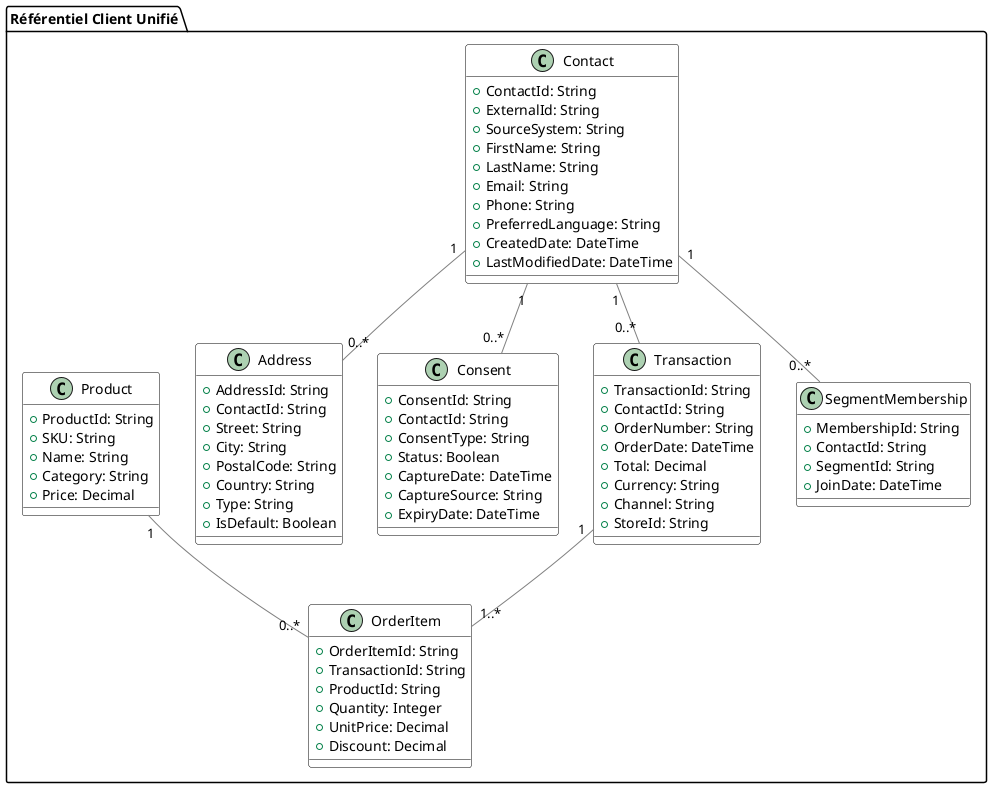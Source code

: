 
@startuml Modèle de Données Client Unifié
!define MASTER #1798C1
!define TRANSACTION #FFBC42
!define MARKETING #95BF47
!define CONSENT #DC143C

skinparam class {
    BackgroundColor white
    ArrowColor grey
    BorderColor black
}

package "Référentiel Client Unifié" {
    class Contact {
        + ContactId: String
        + ExternalId: String
        + SourceSystem: String
        + FirstName: String
        + LastName: String
        + Email: String
        + Phone: String
        + PreferredLanguage: String
        + CreatedDate: DateTime
        + LastModifiedDate: DateTime
    }
    
    class Address {
        + AddressId: String
        + ContactId: String
        + Street: String
        + City: String
        + PostalCode: String
        + Country: String
        + Type: String
        + IsDefault: Boolean
    }
    
    class Consent {
        + ConsentId: String
        + ContactId: String
        + ConsentType: String
        + Status: Boolean
        + CaptureDate: DateTime
        + CaptureSource: String
        + ExpiryDate: DateTime
    }
    
    class Transaction {
        + TransactionId: String
        + ContactId: String
        + OrderNumber: String
        + OrderDate: DateTime
        + Total: Decimal
        + Currency: String
        + Channel: String
        + StoreId: String
    }
    
    class Product {
        + ProductId: String
        + SKU: String
        + Name: String
        + Category: String
        + Price: Decimal
    }
    
    class OrderItem {
        + OrderItemId: String
        + TransactionId: String
        + ProductId: String
        + Quantity: Integer
        + UnitPrice: Decimal
        + Discount: Decimal
    }
    
    class SegmentMembership {
        + MembershipId: String
        + ContactId: String
        + SegmentId: String
        + JoinDate: DateTime
    }
}

Contact "1" -- "0..*" Address
Contact "1" -- "0..*" Consent
Contact "1" -- "0..*" Transaction
Transaction "1" -- "1..*" OrderItem
Product "1" -- "0..*" OrderItem
Contact "1" -- "0..*" SegmentMembership

@enduml
